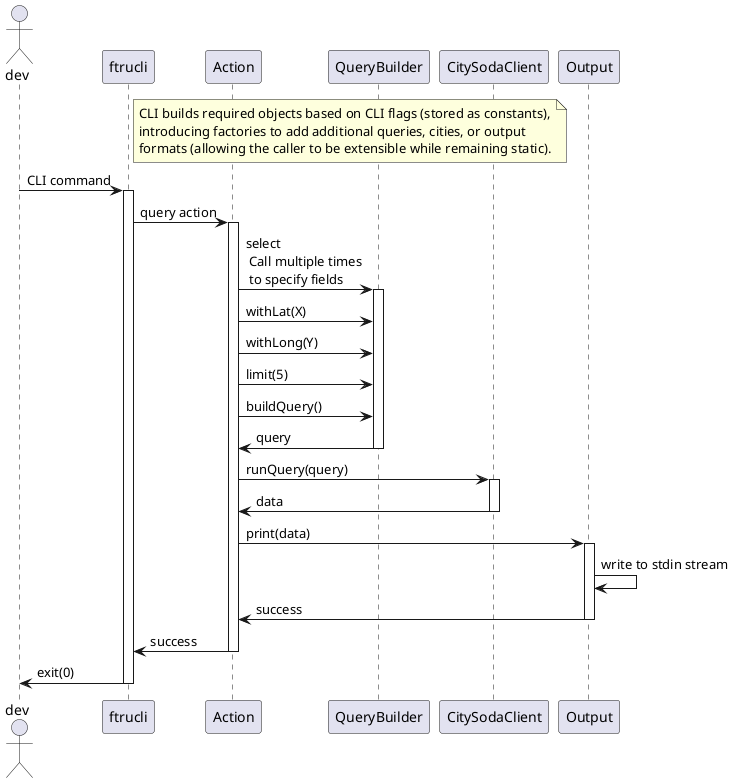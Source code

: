 @startuml

actor dev
participant ftrucli
participant Action
participant QueryBuilder
participant CitySodaClient
participant Output

note right of ftrucli
  CLI builds required objects based on CLI flags (stored as constants),
  introducing factories to add additional queries, cities, or output
  formats (allowing the caller to be extensible while remaining static).
end note

dev->ftrucli: CLI command
activate ftrucli

ftrucli->Action: query action
activate Action

Action->QueryBuilder: select\n Call multiple times\n to specify fields
activate QueryBuilder
Action->QueryBuilder: withLat(X)
Action->QueryBuilder: withLong(Y)
Action->QueryBuilder: limit(5)
Action->QueryBuilder: buildQuery()
QueryBuilder->Action: query
deactivate QueryBuilder

Action->CitySodaClient: runQuery(query)
activate CitySodaClient
CitySodaClient->Action: data
deactivate CitySodaClient

Action->Output: print(data)
activate Output
Output->Output: write to stdin stream
Output->Action: success
deactivate Output

Action->ftrucli: success
deactivate Action

ftrucli->dev: exit(0)
deactivate ftrucli

@enduml